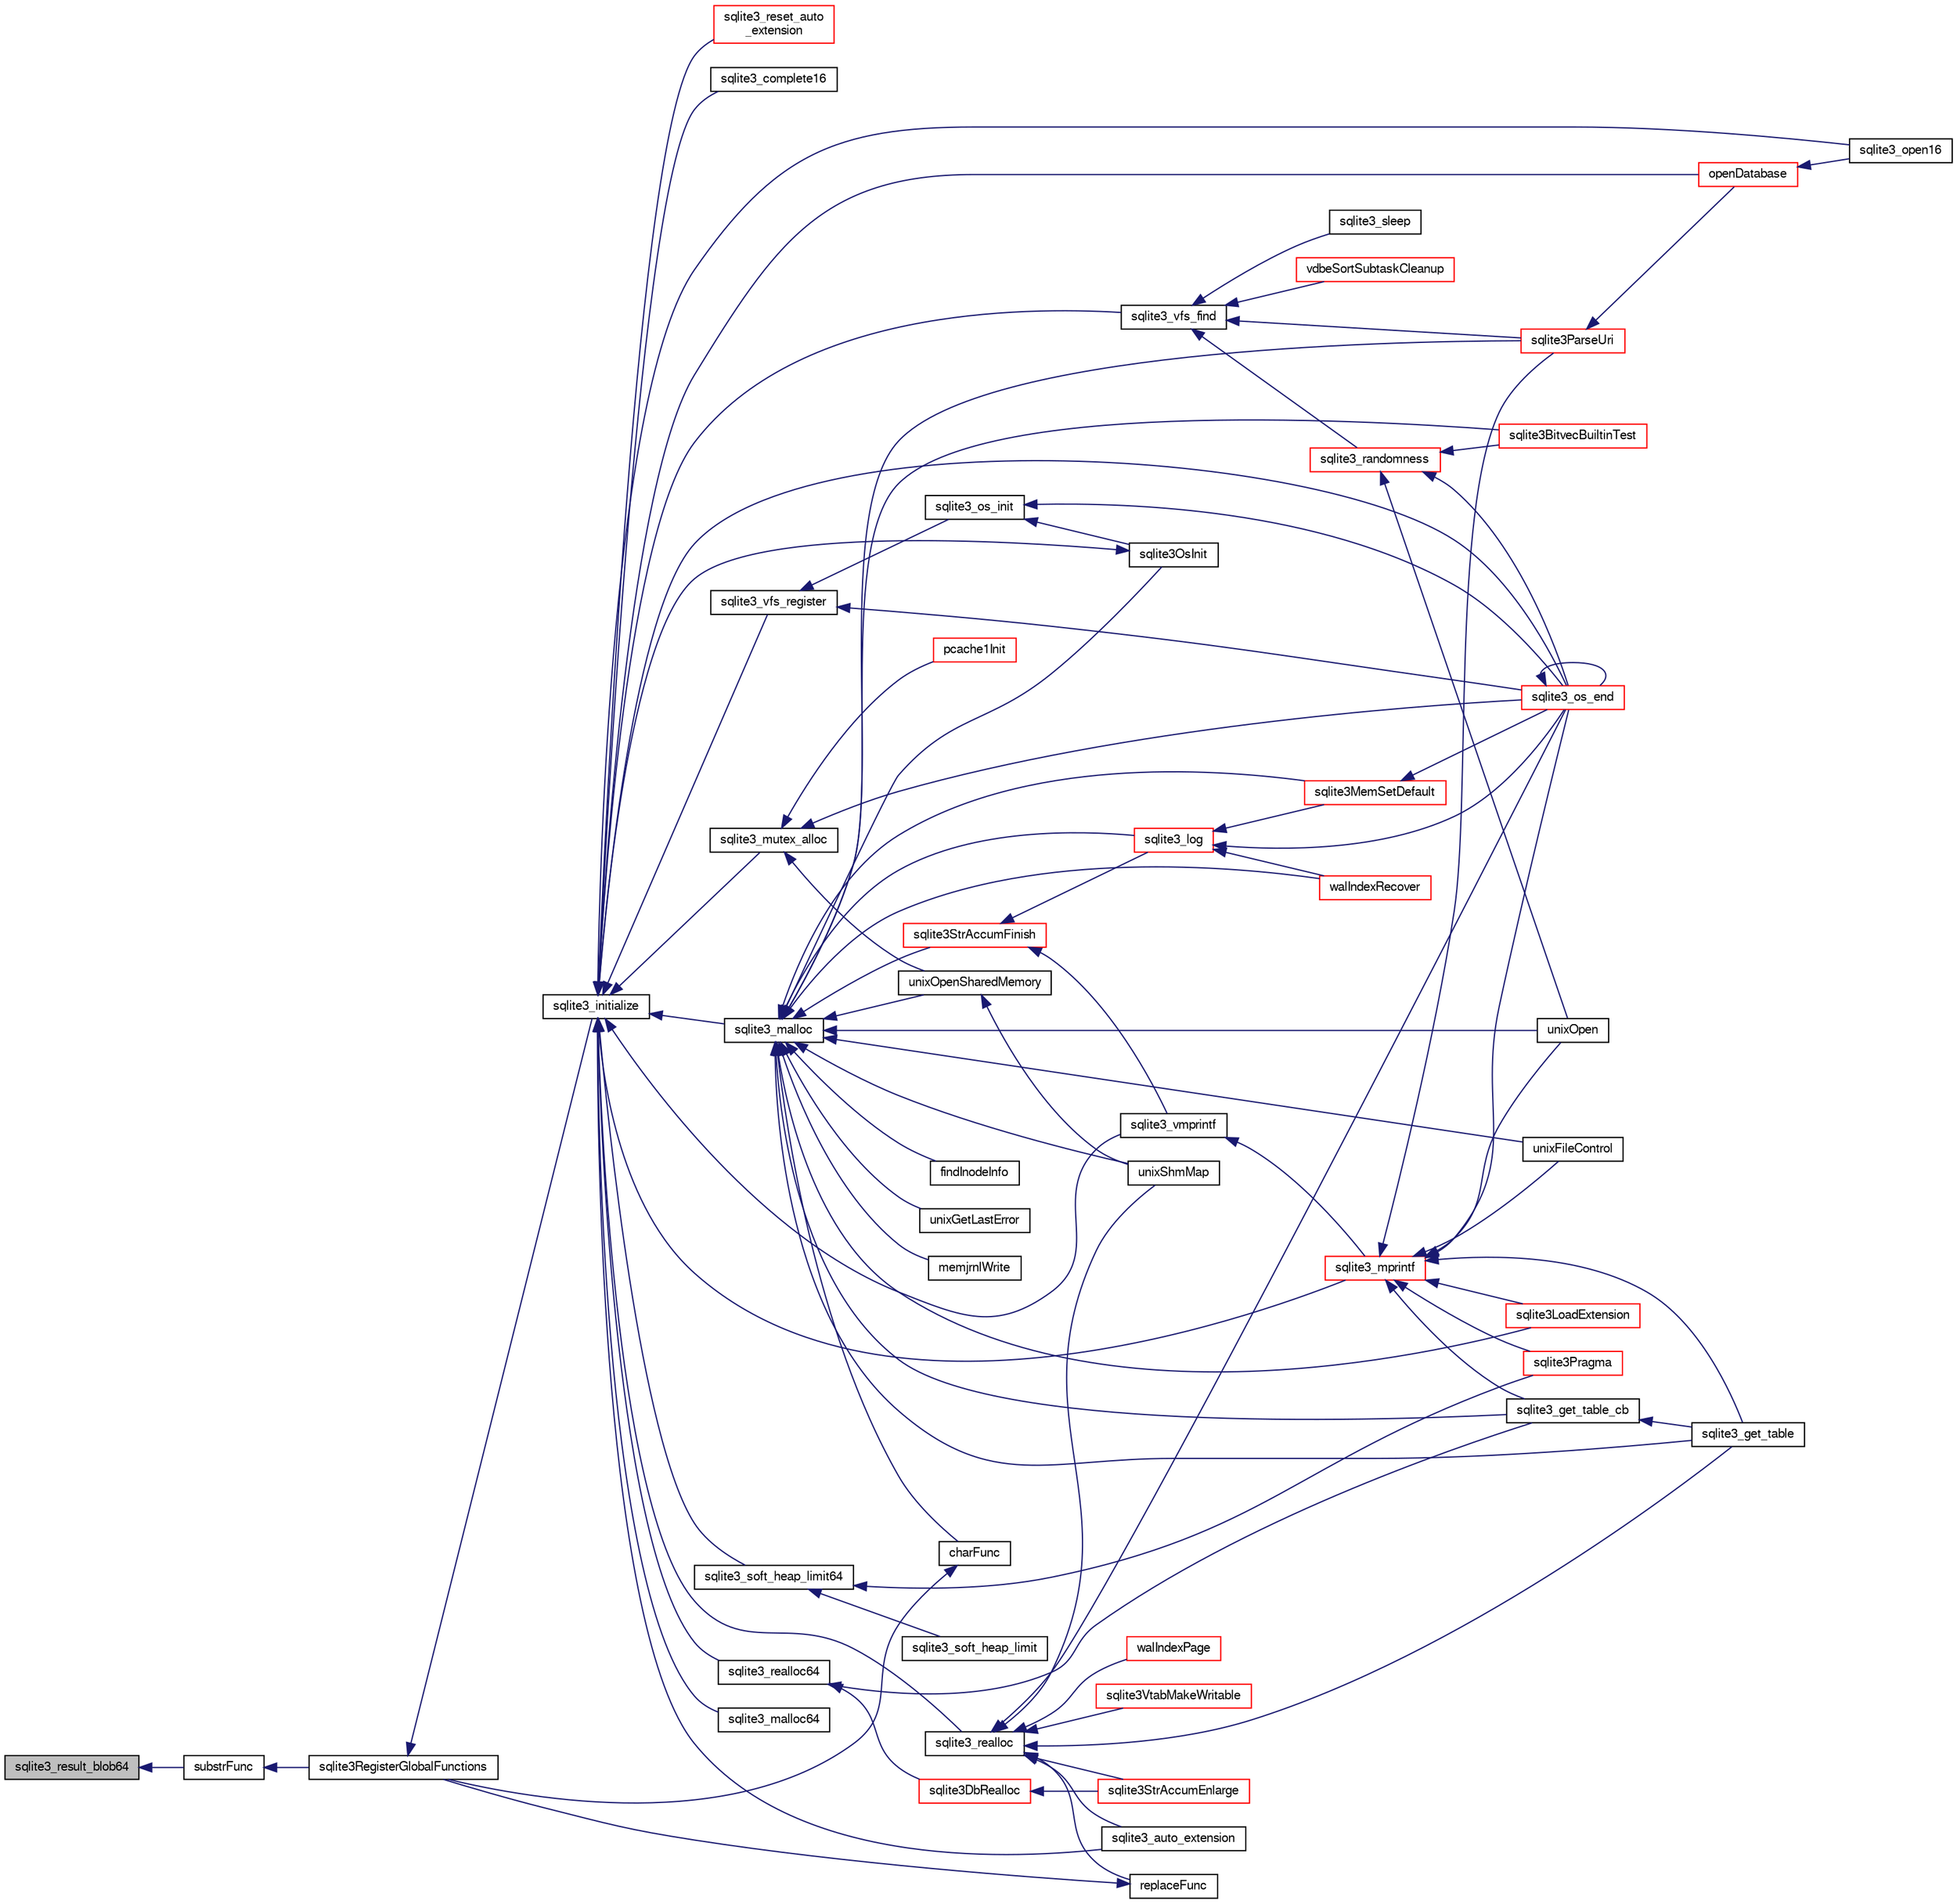 digraph "sqlite3_result_blob64"
{
  edge [fontname="FreeSans",fontsize="10",labelfontname="FreeSans",labelfontsize="10"];
  node [fontname="FreeSans",fontsize="10",shape=record];
  rankdir="LR";
  Node368423 [label="sqlite3_result_blob64",height=0.2,width=0.4,color="black", fillcolor="grey75", style="filled", fontcolor="black"];
  Node368423 -> Node368424 [dir="back",color="midnightblue",fontsize="10",style="solid",fontname="FreeSans"];
  Node368424 [label="substrFunc",height=0.2,width=0.4,color="black", fillcolor="white", style="filled",URL="$sqlite3_8c.html#a8a8739d9af5589338113371e440b2734"];
  Node368424 -> Node368425 [dir="back",color="midnightblue",fontsize="10",style="solid",fontname="FreeSans"];
  Node368425 [label="sqlite3RegisterGlobalFunctions",height=0.2,width=0.4,color="black", fillcolor="white", style="filled",URL="$sqlite3_8c.html#a9f75bd111010f29e1b8d74344473c4ec"];
  Node368425 -> Node368426 [dir="back",color="midnightblue",fontsize="10",style="solid",fontname="FreeSans"];
  Node368426 [label="sqlite3_initialize",height=0.2,width=0.4,color="black", fillcolor="white", style="filled",URL="$sqlite3_8h.html#ab0c0ee2d5d4cf8b28e9572296a8861df"];
  Node368426 -> Node368427 [dir="back",color="midnightblue",fontsize="10",style="solid",fontname="FreeSans"];
  Node368427 [label="sqlite3_vfs_find",height=0.2,width=0.4,color="black", fillcolor="white", style="filled",URL="$sqlite3_8h.html#ac201a26de3dfa1d6deb8069eb8d95627"];
  Node368427 -> Node368428 [dir="back",color="midnightblue",fontsize="10",style="solid",fontname="FreeSans"];
  Node368428 [label="sqlite3_randomness",height=0.2,width=0.4,color="red", fillcolor="white", style="filled",URL="$sqlite3_8h.html#aa452ad88657d4606e137b09c4e9315c7"];
  Node368428 -> Node368432 [dir="back",color="midnightblue",fontsize="10",style="solid",fontname="FreeSans"];
  Node368432 [label="unixOpen",height=0.2,width=0.4,color="black", fillcolor="white", style="filled",URL="$sqlite3_8c.html#a8ed5efc47b6e14f7805cd1bb9b215775"];
  Node368428 -> Node368433 [dir="back",color="midnightblue",fontsize="10",style="solid",fontname="FreeSans"];
  Node368433 [label="sqlite3_os_end",height=0.2,width=0.4,color="red", fillcolor="white", style="filled",URL="$sqlite3_8h.html#a2288c95881ecca13d994e42b6a958906"];
  Node368433 -> Node368433 [dir="back",color="midnightblue",fontsize="10",style="solid",fontname="FreeSans"];
  Node368428 -> Node368435 [dir="back",color="midnightblue",fontsize="10",style="solid",fontname="FreeSans"];
  Node368435 [label="sqlite3BitvecBuiltinTest",height=0.2,width=0.4,color="red", fillcolor="white", style="filled",URL="$sqlite3_8c.html#a9b4e3e921ce1ede6f10a9106c034ff9b"];
  Node368427 -> Node368831 [dir="back",color="midnightblue",fontsize="10",style="solid",fontname="FreeSans"];
  Node368831 [label="vdbeSortSubtaskCleanup",height=0.2,width=0.4,color="red", fillcolor="white", style="filled",URL="$sqlite3_8c.html#abc8ce4c3ef58cc10f5b27642aab32b30"];
  Node368427 -> Node368834 [dir="back",color="midnightblue",fontsize="10",style="solid",fontname="FreeSans"];
  Node368834 [label="sqlite3ParseUri",height=0.2,width=0.4,color="red", fillcolor="white", style="filled",URL="$sqlite3_8c.html#aaa912f29a67460d8b2186c97056e8767"];
  Node368834 -> Node368677 [dir="back",color="midnightblue",fontsize="10",style="solid",fontname="FreeSans"];
  Node368677 [label="openDatabase",height=0.2,width=0.4,color="red", fillcolor="white", style="filled",URL="$sqlite3_8c.html#a6a9c3bc3a64234e863413f41db473758"];
  Node368677 -> Node368680 [dir="back",color="midnightblue",fontsize="10",style="solid",fontname="FreeSans"];
  Node368680 [label="sqlite3_open16",height=0.2,width=0.4,color="black", fillcolor="white", style="filled",URL="$sqlite3_8h.html#adbc401bb96713f32e553db32f6f3ca33"];
  Node368427 -> Node368835 [dir="back",color="midnightblue",fontsize="10",style="solid",fontname="FreeSans"];
  Node368835 [label="sqlite3_sleep",height=0.2,width=0.4,color="black", fillcolor="white", style="filled",URL="$sqlite3_8h.html#ad0c133ddbbecb6433f3c6ebef8966efa"];
  Node368426 -> Node368836 [dir="back",color="midnightblue",fontsize="10",style="solid",fontname="FreeSans"];
  Node368836 [label="sqlite3_vfs_register",height=0.2,width=0.4,color="black", fillcolor="white", style="filled",URL="$sqlite3_8h.html#a7184b289ccd4c4c7200589137d88c4ae"];
  Node368836 -> Node368837 [dir="back",color="midnightblue",fontsize="10",style="solid",fontname="FreeSans"];
  Node368837 [label="sqlite3_os_init",height=0.2,width=0.4,color="black", fillcolor="white", style="filled",URL="$sqlite3_8h.html#acebc2290d00a32d3afe2361f2979038b"];
  Node368837 -> Node368838 [dir="back",color="midnightblue",fontsize="10",style="solid",fontname="FreeSans"];
  Node368838 [label="sqlite3OsInit",height=0.2,width=0.4,color="black", fillcolor="white", style="filled",URL="$sqlite3_8c.html#afeaa886fe1ca086a30fd278b1d069762"];
  Node368838 -> Node368426 [dir="back",color="midnightblue",fontsize="10",style="solid",fontname="FreeSans"];
  Node368837 -> Node368433 [dir="back",color="midnightblue",fontsize="10",style="solid",fontname="FreeSans"];
  Node368836 -> Node368433 [dir="back",color="midnightblue",fontsize="10",style="solid",fontname="FreeSans"];
  Node368426 -> Node368839 [dir="back",color="midnightblue",fontsize="10",style="solid",fontname="FreeSans"];
  Node368839 [label="sqlite3_mutex_alloc",height=0.2,width=0.4,color="black", fillcolor="white", style="filled",URL="$sqlite3_8h.html#aa3f89418cd18e99596435c958b29b650"];
  Node368839 -> Node368840 [dir="back",color="midnightblue",fontsize="10",style="solid",fontname="FreeSans"];
  Node368840 [label="unixOpenSharedMemory",height=0.2,width=0.4,color="black", fillcolor="white", style="filled",URL="$sqlite3_8c.html#a30775afa2e08ca6ddc7853326afed7c7"];
  Node368840 -> Node368841 [dir="back",color="midnightblue",fontsize="10",style="solid",fontname="FreeSans"];
  Node368841 [label="unixShmMap",height=0.2,width=0.4,color="black", fillcolor="white", style="filled",URL="$sqlite3_8c.html#aeaa77f0ab08a4f4ee5f86e8c9727e974"];
  Node368839 -> Node368433 [dir="back",color="midnightblue",fontsize="10",style="solid",fontname="FreeSans"];
  Node368839 -> Node368842 [dir="back",color="midnightblue",fontsize="10",style="solid",fontname="FreeSans"];
  Node368842 [label="pcache1Init",height=0.2,width=0.4,color="red", fillcolor="white", style="filled",URL="$sqlite3_8c.html#a05e9c1daf3dd812db1d769b69b20e069"];
  Node368426 -> Node368912 [dir="back",color="midnightblue",fontsize="10",style="solid",fontname="FreeSans"];
  Node368912 [label="sqlite3_soft_heap_limit64",height=0.2,width=0.4,color="black", fillcolor="white", style="filled",URL="$sqlite3_8h.html#ab37b3a4d1652e3acb2c43d1252e6b852"];
  Node368912 -> Node368913 [dir="back",color="midnightblue",fontsize="10",style="solid",fontname="FreeSans"];
  Node368913 [label="sqlite3_soft_heap_limit",height=0.2,width=0.4,color="black", fillcolor="white", style="filled",URL="$sqlite3_8h.html#a18c3472581de3072201723e798524fdc"];
  Node368912 -> Node368520 [dir="back",color="midnightblue",fontsize="10",style="solid",fontname="FreeSans"];
  Node368520 [label="sqlite3Pragma",height=0.2,width=0.4,color="red", fillcolor="white", style="filled",URL="$sqlite3_8c.html#a111391370f58f8e6a6eca51fd34d62ed"];
  Node368426 -> Node368914 [dir="back",color="midnightblue",fontsize="10",style="solid",fontname="FreeSans"];
  Node368914 [label="sqlite3_malloc",height=0.2,width=0.4,color="black", fillcolor="white", style="filled",URL="$sqlite3_8h.html#a510e31845345737f17d86ce0b2328356"];
  Node368914 -> Node368838 [dir="back",color="midnightblue",fontsize="10",style="solid",fontname="FreeSans"];
  Node368914 -> Node368910 [dir="back",color="midnightblue",fontsize="10",style="solid",fontname="FreeSans"];
  Node368910 [label="sqlite3MemSetDefault",height=0.2,width=0.4,color="red", fillcolor="white", style="filled",URL="$sqlite3_8c.html#a162fbfd727e92c5f8f72625b5ff62549"];
  Node368910 -> Node368433 [dir="back",color="midnightblue",fontsize="10",style="solid",fontname="FreeSans"];
  Node368914 -> Node368915 [dir="back",color="midnightblue",fontsize="10",style="solid",fontname="FreeSans"];
  Node368915 [label="sqlite3StrAccumFinish",height=0.2,width=0.4,color="red", fillcolor="white", style="filled",URL="$sqlite3_8c.html#adb7f26b10ac1b847db6f000ef4c2e2ba"];
  Node368915 -> Node368989 [dir="back",color="midnightblue",fontsize="10",style="solid",fontname="FreeSans"];
  Node368989 [label="sqlite3_vmprintf",height=0.2,width=0.4,color="black", fillcolor="white", style="filled",URL="$sqlite3_8h.html#ac240de67ddf003828f16a6d9dd3fa3ca"];
  Node368989 -> Node368990 [dir="back",color="midnightblue",fontsize="10",style="solid",fontname="FreeSans"];
  Node368990 [label="sqlite3_mprintf",height=0.2,width=0.4,color="red", fillcolor="white", style="filled",URL="$sqlite3_8h.html#a9533933e57f7ccbb48c32041ce3a8862"];
  Node368990 -> Node368431 [dir="back",color="midnightblue",fontsize="10",style="solid",fontname="FreeSans"];
  Node368431 [label="unixFileControl",height=0.2,width=0.4,color="black", fillcolor="white", style="filled",URL="$sqlite3_8c.html#ad71f213fa385cc58f307cefd953c03ae"];
  Node368990 -> Node368432 [dir="back",color="midnightblue",fontsize="10",style="solid",fontname="FreeSans"];
  Node368990 -> Node368433 [dir="back",color="midnightblue",fontsize="10",style="solid",fontname="FreeSans"];
  Node368990 -> Node368993 [dir="back",color="midnightblue",fontsize="10",style="solid",fontname="FreeSans"];
  Node368993 [label="sqlite3LoadExtension",height=0.2,width=0.4,color="red", fillcolor="white", style="filled",URL="$sqlite3_8c.html#a3b46232455de4779a67c63b2c9004245"];
  Node368990 -> Node368520 [dir="back",color="midnightblue",fontsize="10",style="solid",fontname="FreeSans"];
  Node368990 -> Node368996 [dir="back",color="midnightblue",fontsize="10",style="solid",fontname="FreeSans"];
  Node368996 [label="sqlite3_get_table_cb",height=0.2,width=0.4,color="black", fillcolor="white", style="filled",URL="$sqlite3_8c.html#a1dbaba1b543953c0dade97357c5866b1"];
  Node368996 -> Node368636 [dir="back",color="midnightblue",fontsize="10",style="solid",fontname="FreeSans"];
  Node368636 [label="sqlite3_get_table",height=0.2,width=0.4,color="black", fillcolor="white", style="filled",URL="$sqlite3_8h.html#a5effeac4e12df57beaa35c5be1f61579"];
  Node368990 -> Node368636 [dir="back",color="midnightblue",fontsize="10",style="solid",fontname="FreeSans"];
  Node368990 -> Node368834 [dir="back",color="midnightblue",fontsize="10",style="solid",fontname="FreeSans"];
  Node368915 -> Node369099 [dir="back",color="midnightblue",fontsize="10",style="solid",fontname="FreeSans"];
  Node369099 [label="sqlite3_log",height=0.2,width=0.4,color="red", fillcolor="white", style="filled",URL="$sqlite3_8h.html#a298c9699bf9c143662c6b1fec4b2dc3b"];
  Node369099 -> Node368910 [dir="back",color="midnightblue",fontsize="10",style="solid",fontname="FreeSans"];
  Node369099 -> Node368433 [dir="back",color="midnightblue",fontsize="10",style="solid",fontname="FreeSans"];
  Node369099 -> Node369028 [dir="back",color="midnightblue",fontsize="10",style="solid",fontname="FreeSans"];
  Node369028 [label="walIndexRecover",height=0.2,width=0.4,color="red", fillcolor="white", style="filled",URL="$sqlite3_8c.html#ab4ee99f3710323acbeb6c495dd18d205"];
  Node368914 -> Node369099 [dir="back",color="midnightblue",fontsize="10",style="solid",fontname="FreeSans"];
  Node368914 -> Node369178 [dir="back",color="midnightblue",fontsize="10",style="solid",fontname="FreeSans"];
  Node369178 [label="findInodeInfo",height=0.2,width=0.4,color="black", fillcolor="white", style="filled",URL="$sqlite3_8c.html#ac92c39062e69a79c4a62dfd55242c782"];
  Node368914 -> Node368431 [dir="back",color="midnightblue",fontsize="10",style="solid",fontname="FreeSans"];
  Node368914 -> Node368840 [dir="back",color="midnightblue",fontsize="10",style="solid",fontname="FreeSans"];
  Node368914 -> Node368841 [dir="back",color="midnightblue",fontsize="10",style="solid",fontname="FreeSans"];
  Node368914 -> Node368432 [dir="back",color="midnightblue",fontsize="10",style="solid",fontname="FreeSans"];
  Node368914 -> Node369011 [dir="back",color="midnightblue",fontsize="10",style="solid",fontname="FreeSans"];
  Node369011 [label="unixGetLastError",height=0.2,width=0.4,color="black", fillcolor="white", style="filled",URL="$sqlite3_8c.html#aed1e42f49d74b419c3c85b559dd61240"];
  Node368914 -> Node368435 [dir="back",color="midnightblue",fontsize="10",style="solid",fontname="FreeSans"];
  Node368914 -> Node369028 [dir="back",color="midnightblue",fontsize="10",style="solid",fontname="FreeSans"];
  Node368914 -> Node369179 [dir="back",color="midnightblue",fontsize="10",style="solid",fontname="FreeSans"];
  Node369179 [label="memjrnlWrite",height=0.2,width=0.4,color="black", fillcolor="white", style="filled",URL="$sqlite3_8c.html#af8bd7d5d7eafce5542f8de300a120c47"];
  Node368914 -> Node369180 [dir="back",color="midnightblue",fontsize="10",style="solid",fontname="FreeSans"];
  Node369180 [label="charFunc",height=0.2,width=0.4,color="black", fillcolor="white", style="filled",URL="$sqlite3_8c.html#ab9b72ce47fcea3c3b92e816435a0fd91"];
  Node369180 -> Node368425 [dir="back",color="midnightblue",fontsize="10",style="solid",fontname="FreeSans"];
  Node368914 -> Node368993 [dir="back",color="midnightblue",fontsize="10",style="solid",fontname="FreeSans"];
  Node368914 -> Node368996 [dir="back",color="midnightblue",fontsize="10",style="solid",fontname="FreeSans"];
  Node368914 -> Node368636 [dir="back",color="midnightblue",fontsize="10",style="solid",fontname="FreeSans"];
  Node368914 -> Node368834 [dir="back",color="midnightblue",fontsize="10",style="solid",fontname="FreeSans"];
  Node368426 -> Node369181 [dir="back",color="midnightblue",fontsize="10",style="solid",fontname="FreeSans"];
  Node369181 [label="sqlite3_malloc64",height=0.2,width=0.4,color="black", fillcolor="white", style="filled",URL="$sqlite3_8h.html#a12b7ee85e539ea28c130c5c75b96a82a"];
  Node368426 -> Node369182 [dir="back",color="midnightblue",fontsize="10",style="solid",fontname="FreeSans"];
  Node369182 [label="sqlite3_realloc",height=0.2,width=0.4,color="black", fillcolor="white", style="filled",URL="$sqlite3_8h.html#a627f0eeface58024ef47403d8cc76b35"];
  Node369182 -> Node369183 [dir="back",color="midnightblue",fontsize="10",style="solid",fontname="FreeSans"];
  Node369183 [label="sqlite3StrAccumEnlarge",height=0.2,width=0.4,color="red", fillcolor="white", style="filled",URL="$sqlite3_8c.html#a38976500a97c69d65086eeccca82dd96"];
  Node369182 -> Node368841 [dir="back",color="midnightblue",fontsize="10",style="solid",fontname="FreeSans"];
  Node369182 -> Node368433 [dir="back",color="midnightblue",fontsize="10",style="solid",fontname="FreeSans"];
  Node369182 -> Node369189 [dir="back",color="midnightblue",fontsize="10",style="solid",fontname="FreeSans"];
  Node369189 [label="walIndexPage",height=0.2,width=0.4,color="red", fillcolor="white", style="filled",URL="$sqlite3_8c.html#affd3251fd1aa1218170d421177256e24"];
  Node369182 -> Node369052 [dir="back",color="midnightblue",fontsize="10",style="solid",fontname="FreeSans"];
  Node369052 [label="replaceFunc",height=0.2,width=0.4,color="black", fillcolor="white", style="filled",URL="$sqlite3_8c.html#a752b98a7c55d204c397a4902b49b1ce4"];
  Node369052 -> Node368425 [dir="back",color="midnightblue",fontsize="10",style="solid",fontname="FreeSans"];
  Node369182 -> Node369198 [dir="back",color="midnightblue",fontsize="10",style="solid",fontname="FreeSans"];
  Node369198 [label="sqlite3_auto_extension",height=0.2,width=0.4,color="black", fillcolor="white", style="filled",URL="$sqlite3_8h.html#a85a95b45e94f6bcd52aa39b6acdb36d7"];
  Node369182 -> Node368636 [dir="back",color="midnightblue",fontsize="10",style="solid",fontname="FreeSans"];
  Node369182 -> Node369199 [dir="back",color="midnightblue",fontsize="10",style="solid",fontname="FreeSans"];
  Node369199 [label="sqlite3VtabMakeWritable",height=0.2,width=0.4,color="red", fillcolor="white", style="filled",URL="$sqlite3_8c.html#a58c646608238d2619371c3e8b6bc0d86"];
  Node368426 -> Node369200 [dir="back",color="midnightblue",fontsize="10",style="solid",fontname="FreeSans"];
  Node369200 [label="sqlite3_realloc64",height=0.2,width=0.4,color="black", fillcolor="white", style="filled",URL="$sqlite3_8h.html#afe88c85e9f864a3fd92941cad197245d"];
  Node369200 -> Node369201 [dir="back",color="midnightblue",fontsize="10",style="solid",fontname="FreeSans"];
  Node369201 [label="sqlite3DbRealloc",height=0.2,width=0.4,color="red", fillcolor="white", style="filled",URL="$sqlite3_8c.html#ae028f4902a9d29bcaf310ff289ee87dc"];
  Node369201 -> Node369183 [dir="back",color="midnightblue",fontsize="10",style="solid",fontname="FreeSans"];
  Node369200 -> Node368996 [dir="back",color="midnightblue",fontsize="10",style="solid",fontname="FreeSans"];
  Node368426 -> Node368989 [dir="back",color="midnightblue",fontsize="10",style="solid",fontname="FreeSans"];
  Node368426 -> Node368990 [dir="back",color="midnightblue",fontsize="10",style="solid",fontname="FreeSans"];
  Node368426 -> Node368433 [dir="back",color="midnightblue",fontsize="10",style="solid",fontname="FreeSans"];
  Node368426 -> Node369198 [dir="back",color="midnightblue",fontsize="10",style="solid",fontname="FreeSans"];
  Node368426 -> Node369300 [dir="back",color="midnightblue",fontsize="10",style="solid",fontname="FreeSans"];
  Node369300 [label="sqlite3_reset_auto\l_extension",height=0.2,width=0.4,color="red", fillcolor="white", style="filled",URL="$sqlite3_8h.html#ac33f4064ae6690cada7bdc89e8153ffc"];
  Node368426 -> Node369165 [dir="back",color="midnightblue",fontsize="10",style="solid",fontname="FreeSans"];
  Node369165 [label="sqlite3_complete16",height=0.2,width=0.4,color="black", fillcolor="white", style="filled",URL="$sqlite3_8h.html#a3260341c2ef82787acca48414a1d03a1"];
  Node368426 -> Node368677 [dir="back",color="midnightblue",fontsize="10",style="solid",fontname="FreeSans"];
  Node368426 -> Node368680 [dir="back",color="midnightblue",fontsize="10",style="solid",fontname="FreeSans"];
}
